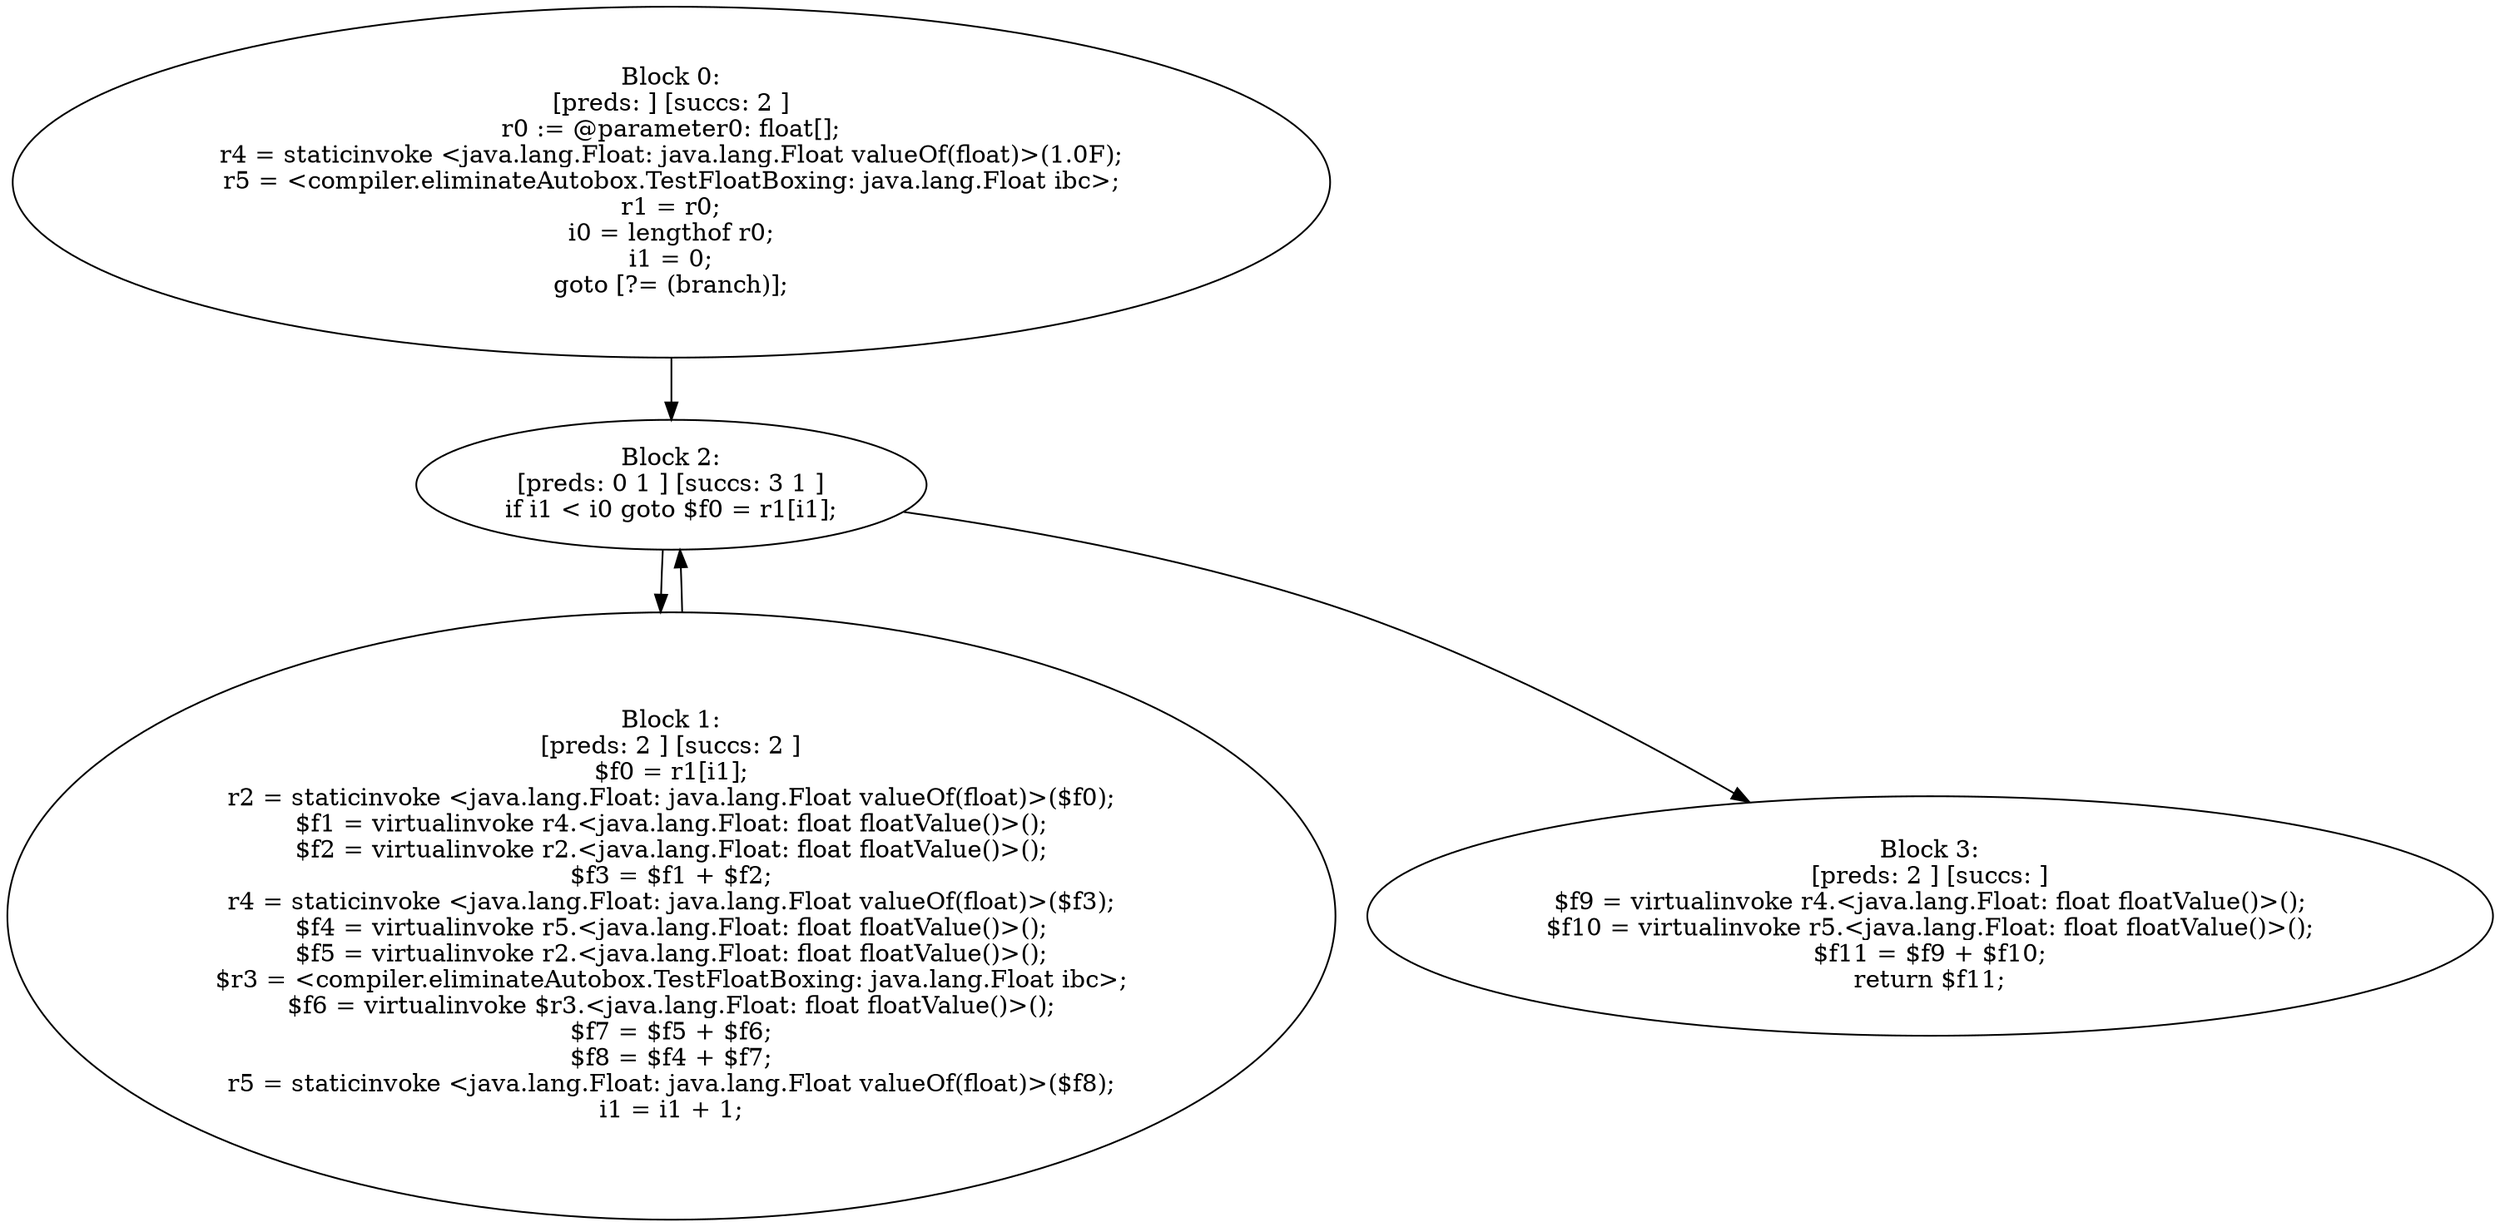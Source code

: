 digraph "unitGraph" {
    "Block 0:
[preds: ] [succs: 2 ]
r0 := @parameter0: float[];
r4 = staticinvoke <java.lang.Float: java.lang.Float valueOf(float)>(1.0F);
r5 = <compiler.eliminateAutobox.TestFloatBoxing: java.lang.Float ibc>;
r1 = r0;
i0 = lengthof r0;
i1 = 0;
goto [?= (branch)];
"
    "Block 1:
[preds: 2 ] [succs: 2 ]
$f0 = r1[i1];
r2 = staticinvoke <java.lang.Float: java.lang.Float valueOf(float)>($f0);
$f1 = virtualinvoke r4.<java.lang.Float: float floatValue()>();
$f2 = virtualinvoke r2.<java.lang.Float: float floatValue()>();
$f3 = $f1 + $f2;
r4 = staticinvoke <java.lang.Float: java.lang.Float valueOf(float)>($f3);
$f4 = virtualinvoke r5.<java.lang.Float: float floatValue()>();
$f5 = virtualinvoke r2.<java.lang.Float: float floatValue()>();
$r3 = <compiler.eliminateAutobox.TestFloatBoxing: java.lang.Float ibc>;
$f6 = virtualinvoke $r3.<java.lang.Float: float floatValue()>();
$f7 = $f5 + $f6;
$f8 = $f4 + $f7;
r5 = staticinvoke <java.lang.Float: java.lang.Float valueOf(float)>($f8);
i1 = i1 + 1;
"
    "Block 2:
[preds: 0 1 ] [succs: 3 1 ]
if i1 < i0 goto $f0 = r1[i1];
"
    "Block 3:
[preds: 2 ] [succs: ]
$f9 = virtualinvoke r4.<java.lang.Float: float floatValue()>();
$f10 = virtualinvoke r5.<java.lang.Float: float floatValue()>();
$f11 = $f9 + $f10;
return $f11;
"
    "Block 0:
[preds: ] [succs: 2 ]
r0 := @parameter0: float[];
r4 = staticinvoke <java.lang.Float: java.lang.Float valueOf(float)>(1.0F);
r5 = <compiler.eliminateAutobox.TestFloatBoxing: java.lang.Float ibc>;
r1 = r0;
i0 = lengthof r0;
i1 = 0;
goto [?= (branch)];
"->"Block 2:
[preds: 0 1 ] [succs: 3 1 ]
if i1 < i0 goto $f0 = r1[i1];
";
    "Block 1:
[preds: 2 ] [succs: 2 ]
$f0 = r1[i1];
r2 = staticinvoke <java.lang.Float: java.lang.Float valueOf(float)>($f0);
$f1 = virtualinvoke r4.<java.lang.Float: float floatValue()>();
$f2 = virtualinvoke r2.<java.lang.Float: float floatValue()>();
$f3 = $f1 + $f2;
r4 = staticinvoke <java.lang.Float: java.lang.Float valueOf(float)>($f3);
$f4 = virtualinvoke r5.<java.lang.Float: float floatValue()>();
$f5 = virtualinvoke r2.<java.lang.Float: float floatValue()>();
$r3 = <compiler.eliminateAutobox.TestFloatBoxing: java.lang.Float ibc>;
$f6 = virtualinvoke $r3.<java.lang.Float: float floatValue()>();
$f7 = $f5 + $f6;
$f8 = $f4 + $f7;
r5 = staticinvoke <java.lang.Float: java.lang.Float valueOf(float)>($f8);
i1 = i1 + 1;
"->"Block 2:
[preds: 0 1 ] [succs: 3 1 ]
if i1 < i0 goto $f0 = r1[i1];
";
    "Block 2:
[preds: 0 1 ] [succs: 3 1 ]
if i1 < i0 goto $f0 = r1[i1];
"->"Block 3:
[preds: 2 ] [succs: ]
$f9 = virtualinvoke r4.<java.lang.Float: float floatValue()>();
$f10 = virtualinvoke r5.<java.lang.Float: float floatValue()>();
$f11 = $f9 + $f10;
return $f11;
";
    "Block 2:
[preds: 0 1 ] [succs: 3 1 ]
if i1 < i0 goto $f0 = r1[i1];
"->"Block 1:
[preds: 2 ] [succs: 2 ]
$f0 = r1[i1];
r2 = staticinvoke <java.lang.Float: java.lang.Float valueOf(float)>($f0);
$f1 = virtualinvoke r4.<java.lang.Float: float floatValue()>();
$f2 = virtualinvoke r2.<java.lang.Float: float floatValue()>();
$f3 = $f1 + $f2;
r4 = staticinvoke <java.lang.Float: java.lang.Float valueOf(float)>($f3);
$f4 = virtualinvoke r5.<java.lang.Float: float floatValue()>();
$f5 = virtualinvoke r2.<java.lang.Float: float floatValue()>();
$r3 = <compiler.eliminateAutobox.TestFloatBoxing: java.lang.Float ibc>;
$f6 = virtualinvoke $r3.<java.lang.Float: float floatValue()>();
$f7 = $f5 + $f6;
$f8 = $f4 + $f7;
r5 = staticinvoke <java.lang.Float: java.lang.Float valueOf(float)>($f8);
i1 = i1 + 1;
";
}
